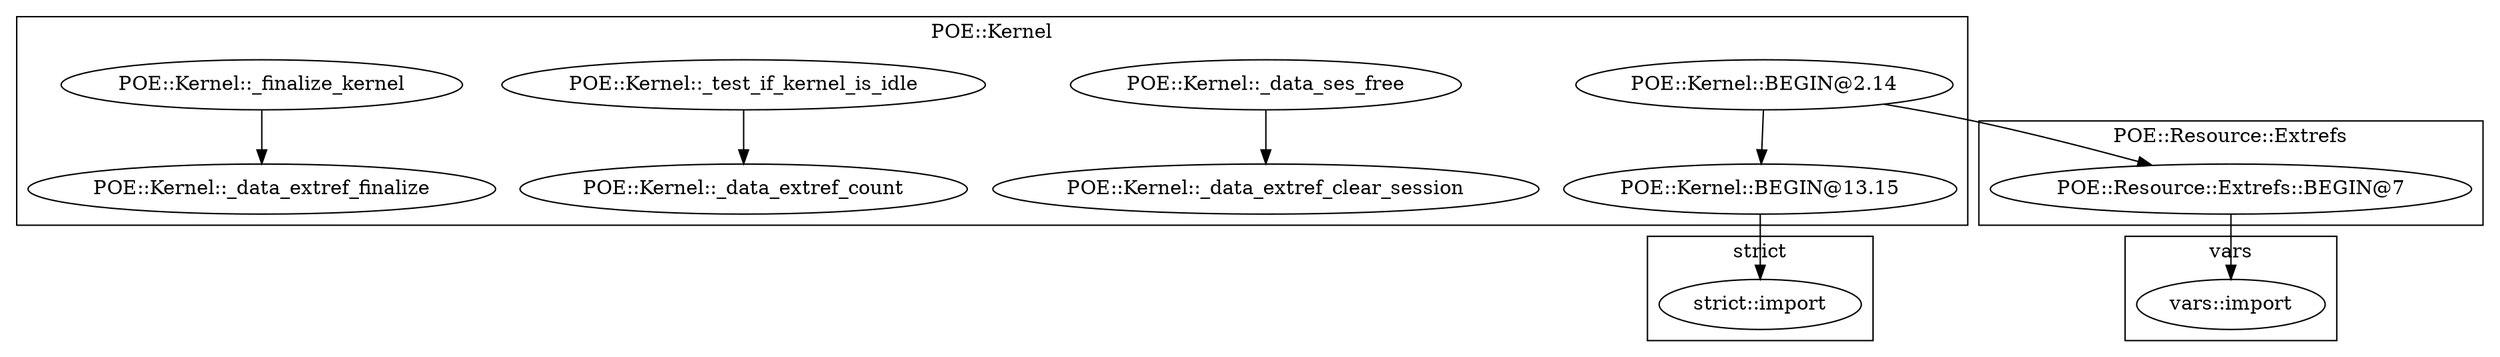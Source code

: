 digraph {
graph [overlap=false]
subgraph cluster_strict {
	label="strict";
	"strict::import";
}
subgraph cluster_POE_Kernel {
	label="POE::Kernel";
	"POE::Kernel::_data_ses_free";
	"POE::Kernel::_data_extref_clear_session";
	"POE::Kernel::BEGIN@13.15";
	"POE::Kernel::BEGIN@2.14";
	"POE::Kernel::_test_if_kernel_is_idle";
	"POE::Kernel::_data_extref_finalize";
	"POE::Kernel::_finalize_kernel";
	"POE::Kernel::_data_extref_count";
}
subgraph cluster_POE_Resource_Extrefs {
	label="POE::Resource::Extrefs";
	"POE::Resource::Extrefs::BEGIN@7";
}
subgraph cluster_vars {
	label="vars";
	"vars::import";
}
"POE::Kernel::_test_if_kernel_is_idle" -> "POE::Kernel::_data_extref_count";
"POE::Kernel::BEGIN@2.14" -> "POE::Resource::Extrefs::BEGIN@7";
"POE::Resource::Extrefs::BEGIN@7" -> "vars::import";
"POE::Kernel::_data_ses_free" -> "POE::Kernel::_data_extref_clear_session";
"POE::Kernel::_finalize_kernel" -> "POE::Kernel::_data_extref_finalize";
"POE::Kernel::BEGIN@2.14" -> "POE::Kernel::BEGIN@13.15";
"POE::Kernel::BEGIN@13.15" -> "strict::import";
}
